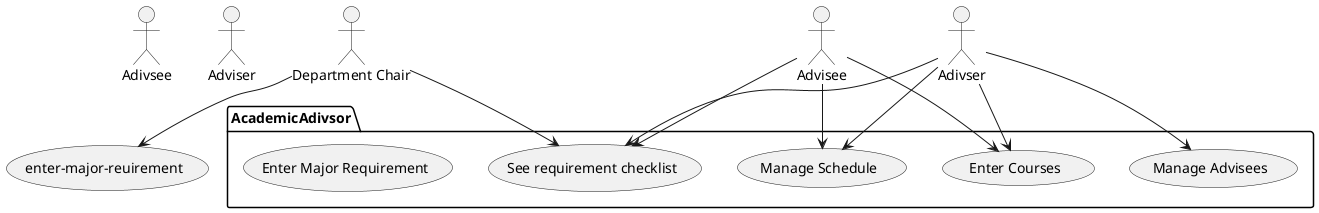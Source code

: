 @startuml
actor "Adivsee" as Adivsee
actor "Adviser" as Adviser
actor "Department Chair" as departmentChair

package "AcademicAdivsor"{
  (See requirement checklist) as (check-major-requirments)
  (Enter Courses) as (enter-courses)
  (Manage Advisees) as (manage-advisees)
  (Manage Schedule) as (scheduling)
  (Enter Major Requirement) as (enter-major-requirement)
}

Advisee --> (check-major-requirments)
Adivser --> (check-major-requirments)
departmentChair --> (check-major-requirments)
Advisee --> (enter-courses)
Adivser --> (enter-courses)
departmentChair --> (enter-major-reuirement)
Advisee --> (scheduling)
Adivser --> (scheduling)
Adivser --> (manage-advisees)
@enduml ```
